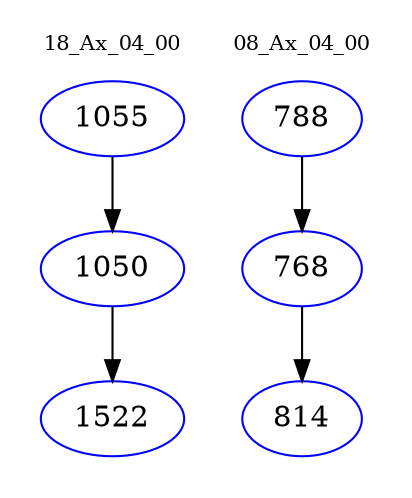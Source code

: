 digraph{
subgraph cluster_0 {
color = white
label = "18_Ax_04_00";
fontsize=10;
T0_1055 [label="1055", color="blue"]
T0_1055 -> T0_1050 [color="black"]
T0_1050 [label="1050", color="blue"]
T0_1050 -> T0_1522 [color="black"]
T0_1522 [label="1522", color="blue"]
}
subgraph cluster_1 {
color = white
label = "08_Ax_04_00";
fontsize=10;
T1_788 [label="788", color="blue"]
T1_788 -> T1_768 [color="black"]
T1_768 [label="768", color="blue"]
T1_768 -> T1_814 [color="black"]
T1_814 [label="814", color="blue"]
}
}
